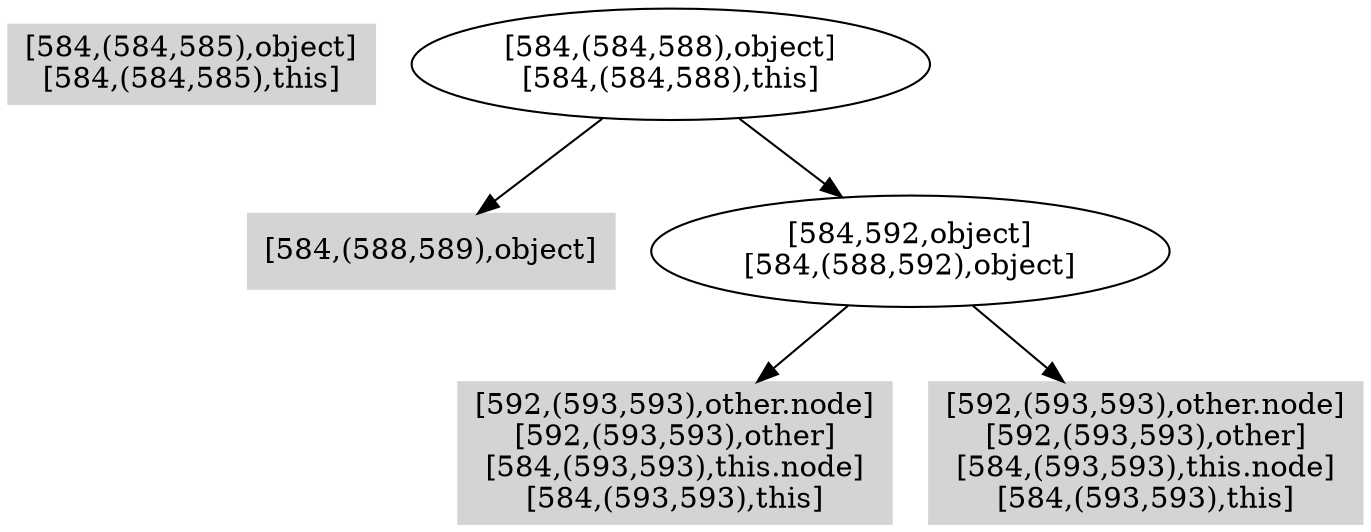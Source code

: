 digraph { 
302 [shape=box,style=filled,color=".0 .0 .83",label="[584,(584,585),object]\n[584,(584,585),this]"];
303 [shape=box,style=filled,color=".0 .0 .83",label="[592,(593,593),other.node]\n[592,(593,593),other]\n[584,(593,593),this.node]\n[584,(593,593),this]"];
304 [shape=box,style=filled,color=".0 .0 .83",label="[592,(593,593),other.node]\n[592,(593,593),other]\n[584,(593,593),this.node]\n[584,(593,593),this]"];
305 [shape=box,style=filled,color=".0 .0 .83",label="[584,(588,589),object]"];
306 [label="[584,592,object]\n[584,(588,592),object]"];
307 [label="[584,(584,588),object]\n[584,(584,588),this]"];
306 -> 303;
306 -> 304;
307 -> 305;
307 -> 306;
}